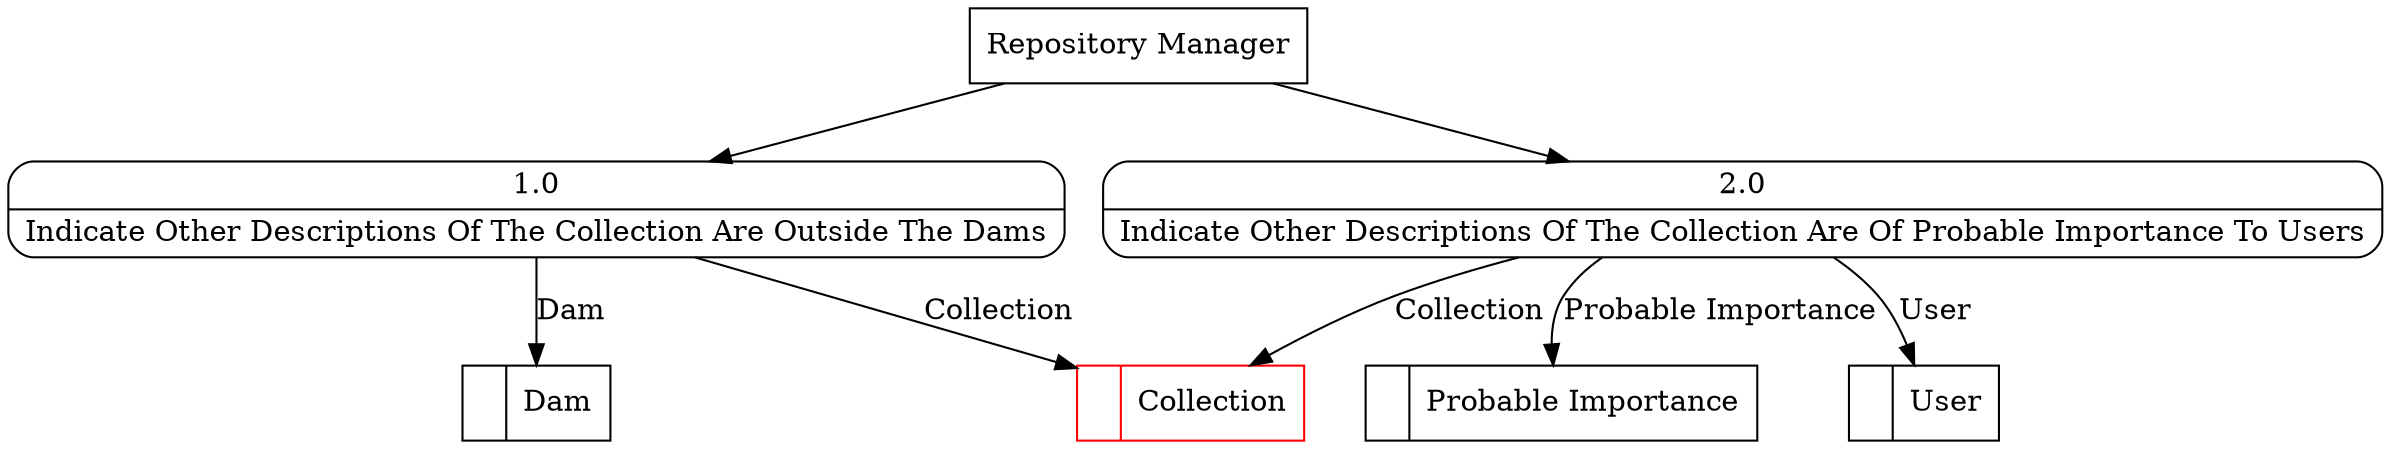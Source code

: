 digraph dfd2{ 
node[shape=record]
200 [label="<f0>  |<f1> Collection " color=red];
201 [label="<f0>  |<f1> User " ];
202 [label="<f0>  |<f1> Dam " ];
203 [label="<f0>  |<f1> Probable Importance " ];
204 [label="Repository Manager" shape=box];
205 [label="{<f0> 1.0|<f1> Indicate Other Descriptions Of The Collection Are Outside The Dams }" shape=Mrecord];
206 [label="{<f0> 2.0|<f1> Indicate Other Descriptions Of The Collection Are Of Probable Importance To Users }" shape=Mrecord];
204 -> 205
204 -> 206
205 -> 200 [label="Collection"]
205 -> 202 [label="Dam"]
206 -> 203 [label="Probable Importance"]
206 -> 201 [label="User"]
206 -> 200 [label="Collection"]
}